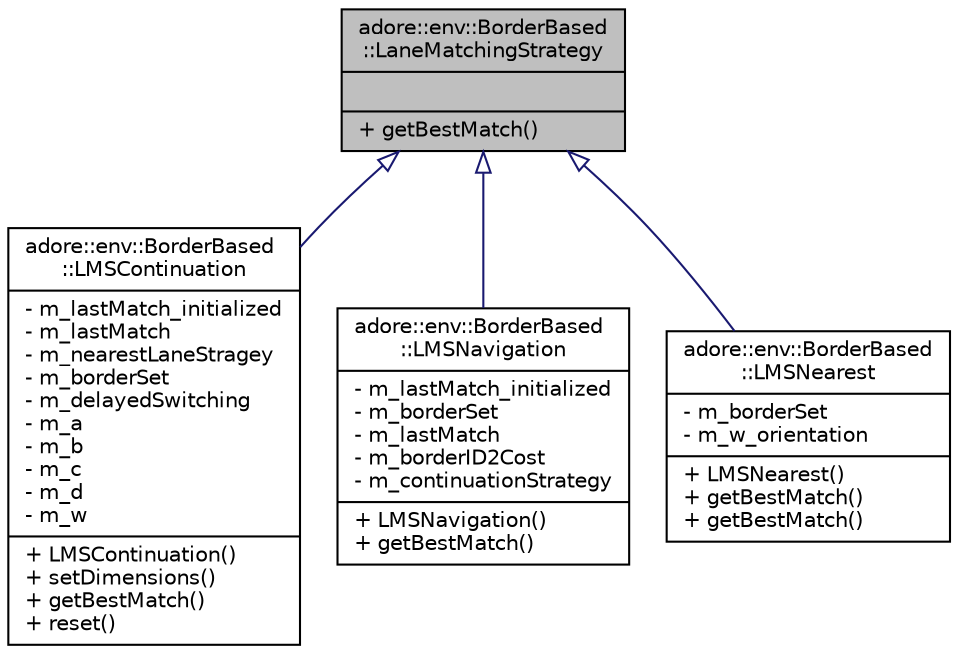 digraph "adore::env::BorderBased::LaneMatchingStrategy"
{
 // LATEX_PDF_SIZE
  edge [fontname="Helvetica",fontsize="10",labelfontname="Helvetica",labelfontsize="10"];
  node [fontname="Helvetica",fontsize="10",shape=record];
  Node1 [label="{adore::env::BorderBased\l::LaneMatchingStrategy\n||+ getBestMatch()\l}",height=0.2,width=0.4,color="black", fillcolor="grey75", style="filled", fontcolor="black",tooltip=" "];
  Node1 -> Node2 [dir="back",color="midnightblue",fontsize="10",style="solid",arrowtail="onormal",fontname="Helvetica"];
  Node2 [label="{adore::env::BorderBased\l::LMSContinuation\n|- m_lastMatch_initialized\l- m_lastMatch\l- m_nearestLaneStragey\l- m_borderSet\l- m_delayedSwitching\l- m_a\l- m_b\l- m_c\l- m_d\l- m_w\l|+ LMSContinuation()\l+ setDimensions()\l+ getBestMatch()\l+ reset()\l}",height=0.2,width=0.4,color="black", fillcolor="white", style="filled",URL="$classadore_1_1env_1_1BorderBased_1_1LMSContinuation.html",tooltip=" "];
  Node1 -> Node3 [dir="back",color="midnightblue",fontsize="10",style="solid",arrowtail="onormal",fontname="Helvetica"];
  Node3 [label="{adore::env::BorderBased\l::LMSNavigation\n|- m_lastMatch_initialized\l- m_borderSet\l- m_lastMatch\l- m_borderID2Cost\l- m_continuationStrategy\l|+ LMSNavigation()\l+ getBestMatch()\l}",height=0.2,width=0.4,color="black", fillcolor="white", style="filled",URL="$classadore_1_1env_1_1BorderBased_1_1LMSNavigation.html",tooltip=" "];
  Node1 -> Node4 [dir="back",color="midnightblue",fontsize="10",style="solid",arrowtail="onormal",fontname="Helvetica"];
  Node4 [label="{adore::env::BorderBased\l::LMSNearest\n|- m_borderSet\l- m_w_orientation\l|+ LMSNearest()\l+ getBestMatch()\l+ getBestMatch()\l}",height=0.2,width=0.4,color="black", fillcolor="white", style="filled",URL="$classadore_1_1env_1_1BorderBased_1_1LMSNearest.html",tooltip=" "];
}

